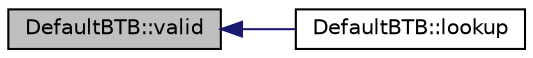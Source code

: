 digraph G
{
  edge [fontname="Helvetica",fontsize="10",labelfontname="Helvetica",labelfontsize="10"];
  node [fontname="Helvetica",fontsize="10",shape=record];
  rankdir=LR;
  Node1 [label="DefaultBTB::valid",height=0.2,width=0.4,color="black", fillcolor="grey75", style="filled" fontcolor="black"];
  Node1 -> Node2 [dir=back,color="midnightblue",fontsize="10",style="solid",fontname="Helvetica"];
  Node2 [label="DefaultBTB::lookup",height=0.2,width=0.4,color="black", fillcolor="white", style="filled",URL="$classDefaultBTB.html#ad21521b111945ccf058a3687ef720339"];
}
